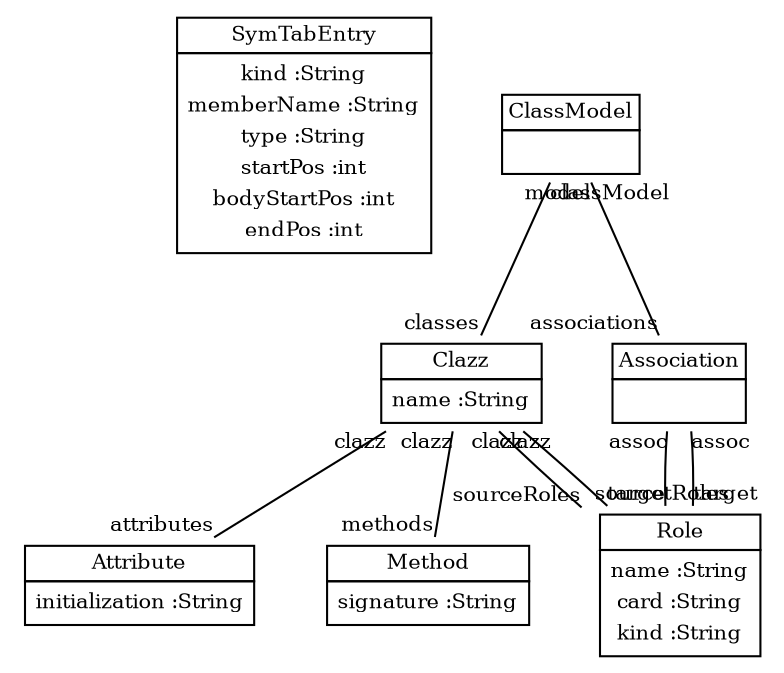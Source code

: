 
 graph ClassDiagram {
    node [shape = none, fontsize = 10]; 
    edge [fontsize = 10];
    
    
    SymTabEntry [label=<<table border='0' cellborder='1' cellspacing='0'> <tr> <td>SymTabEntry</td> </tr> <tr><td><table border='0' cellborder='0' cellspacing='0'> <tr><td>kind :String</td></tr> <tr><td>memberName :String</td></tr> <tr><td>type :String</td></tr> <tr><td>startPos :int</td></tr> <tr><td>bodyStartPos :int</td></tr> <tr><td>endPos :int</td></tr>  </table></td></tr> </table>>];
    ClassModel [label=<<table border='0' cellborder='1' cellspacing='0'> <tr> <td>ClassModel</td> </tr> <tr><td><table border='0' cellborder='0' cellspacing='0'> <tr><td> </td></tr> </table></td></tr> </table>>];
    Clazz [label=<<table border='0' cellborder='1' cellspacing='0'> <tr> <td>Clazz</td> </tr> <tr><td><table border='0' cellborder='0' cellspacing='0'> <tr><td>name :String</td></tr>  </table></td></tr> </table>>];
    Attribute [label=<<table border='0' cellborder='1' cellspacing='0'> <tr> <td>Attribute</td> </tr> <tr><td><table border='0' cellborder='0' cellspacing='0'> <tr><td>initialization :String</td></tr>  </table></td></tr> </table>>];
    Method [label=<<table border='0' cellborder='1' cellspacing='0'> <tr> <td>Method</td> </tr> <tr><td><table border='0' cellborder='0' cellspacing='0'> <tr><td>signature :String</td></tr>  </table></td></tr> </table>>];
    Association [label=<<table border='0' cellborder='1' cellspacing='0'> <tr> <td>Association</td> </tr> <tr><td><table border='0' cellborder='0' cellspacing='0'> <tr><td> </td></tr> </table></td></tr> </table>>];
    Role [label=<<table border='0' cellborder='1' cellspacing='0'> <tr> <td>Role</td> </tr> <tr><td><table border='0' cellborder='0' cellspacing='0'> <tr><td>name :String</td></tr> <tr><td>card :String</td></tr> <tr><td>kind :String</td></tr>  </table></td></tr> </table>>];
    
    
    
    ClassModel -- Clazz [headlabel = "classes" taillabel = "classModel"];
    Clazz -- Attribute [headlabel = "attributes" taillabel = "clazz"];
    Clazz -- Method [headlabel = "methods" taillabel = "clazz"];
    ClassModel -- Association [headlabel = "associations" taillabel = "model"];
    Clazz -- Role [headlabel = "sourceRoles" taillabel = "clazz"];
    Clazz -- Role [headlabel = "targetRoles" taillabel = "clazz"];
    Association -- Role [headlabel = "source" taillabel = "assoc"];
    Association -- Role [headlabel = "target" taillabel = "assoc"];
}

